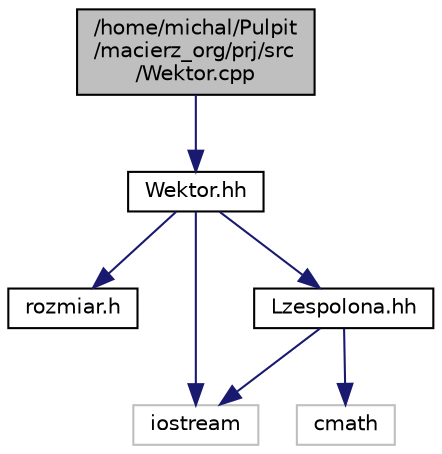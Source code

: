 digraph "/home/michal/Pulpit/macierz_org/prj/src/Wektor.cpp"
{
  edge [fontname="Helvetica",fontsize="10",labelfontname="Helvetica",labelfontsize="10"];
  node [fontname="Helvetica",fontsize="10",shape=record];
  Node1 [label="/home/michal/Pulpit\l/macierz_org/prj/src\l/Wektor.cpp",height=0.2,width=0.4,color="black", fillcolor="grey75", style="filled" fontcolor="black"];
  Node1 -> Node2 [color="midnightblue",fontsize="10",style="solid",fontname="Helvetica"];
  Node2 [label="Wektor.hh",height=0.2,width=0.4,color="black", fillcolor="white", style="filled",URL="$_wektor_8hh.html"];
  Node2 -> Node3 [color="midnightblue",fontsize="10",style="solid",fontname="Helvetica"];
  Node3 [label="rozmiar.h",height=0.2,width=0.4,color="black", fillcolor="white", style="filled",URL="$rozmiar_8h.html"];
  Node2 -> Node4 [color="midnightblue",fontsize="10",style="solid",fontname="Helvetica"];
  Node4 [label="Lzespolona.hh",height=0.2,width=0.4,color="black", fillcolor="white", style="filled",URL="$_lzespolona_8hh.html"];
  Node4 -> Node5 [color="midnightblue",fontsize="10",style="solid",fontname="Helvetica"];
  Node5 [label="iostream",height=0.2,width=0.4,color="grey75", fillcolor="white", style="filled"];
  Node4 -> Node6 [color="midnightblue",fontsize="10",style="solid",fontname="Helvetica"];
  Node6 [label="cmath",height=0.2,width=0.4,color="grey75", fillcolor="white", style="filled"];
  Node2 -> Node5 [color="midnightblue",fontsize="10",style="solid",fontname="Helvetica"];
}
